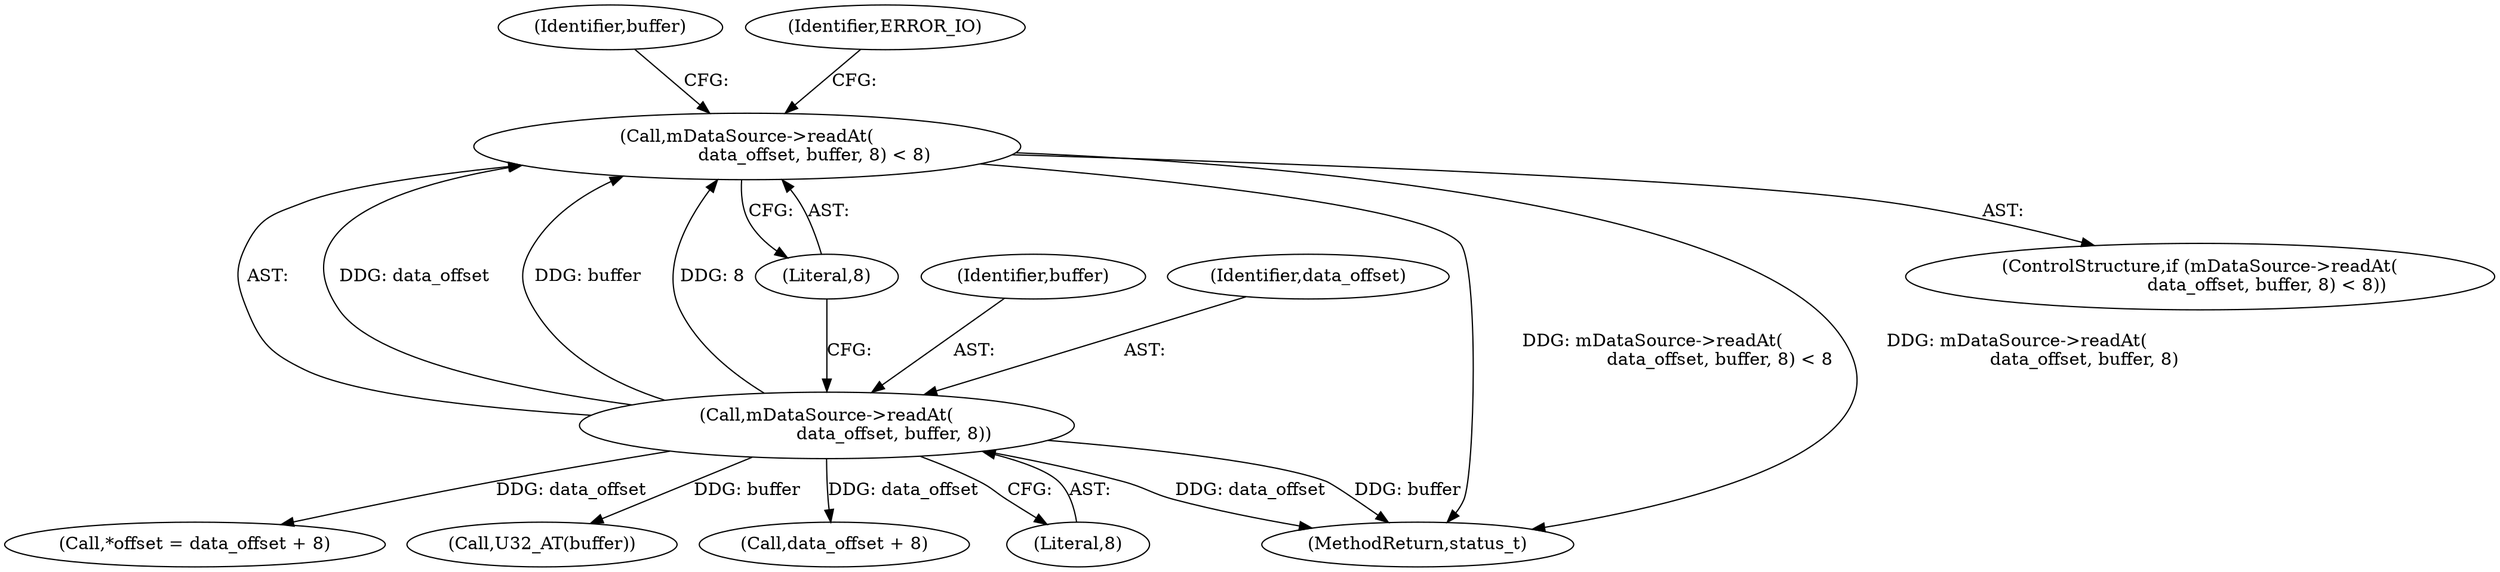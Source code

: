 digraph "0_Android_8a3a2f6ea7defe1a81bb32b3c9f3537f84749b9d@API" {
"1001567" [label="(Call,mDataSource->readAt(\n                        data_offset, buffer, 8) < 8)"];
"1001568" [label="(Call,mDataSource->readAt(\n                        data_offset, buffer, 8))"];
"1001579" [label="(Identifier,buffer)"];
"1001575" [label="(Identifier,ERROR_IO)"];
"1001572" [label="(Literal,8)"];
"1001635" [label="(Call,*offset = data_offset + 8)"];
"1001570" [label="(Identifier,buffer)"];
"1001569" [label="(Identifier,data_offset)"];
"1001567" [label="(Call,mDataSource->readAt(\n                        data_offset, buffer, 8) < 8)"];
"1001578" [label="(Call,U32_AT(buffer))"];
"1001568" [label="(Call,mDataSource->readAt(\n                        data_offset, buffer, 8))"];
"1001566" [label="(ControlStructure,if (mDataSource->readAt(\n                        data_offset, buffer, 8) < 8))"];
"1001638" [label="(Call,data_offset + 8)"];
"1001571" [label="(Literal,8)"];
"1003903" [label="(MethodReturn,status_t)"];
"1001567" -> "1001566"  [label="AST: "];
"1001567" -> "1001572"  [label="CFG: "];
"1001568" -> "1001567"  [label="AST: "];
"1001572" -> "1001567"  [label="AST: "];
"1001575" -> "1001567"  [label="CFG: "];
"1001579" -> "1001567"  [label="CFG: "];
"1001567" -> "1003903"  [label="DDG: mDataSource->readAt(\n                        data_offset, buffer, 8) < 8"];
"1001567" -> "1003903"  [label="DDG: mDataSource->readAt(\n                        data_offset, buffer, 8)"];
"1001568" -> "1001567"  [label="DDG: data_offset"];
"1001568" -> "1001567"  [label="DDG: buffer"];
"1001568" -> "1001567"  [label="DDG: 8"];
"1001568" -> "1001571"  [label="CFG: "];
"1001569" -> "1001568"  [label="AST: "];
"1001570" -> "1001568"  [label="AST: "];
"1001571" -> "1001568"  [label="AST: "];
"1001572" -> "1001568"  [label="CFG: "];
"1001568" -> "1003903"  [label="DDG: data_offset"];
"1001568" -> "1003903"  [label="DDG: buffer"];
"1001568" -> "1001578"  [label="DDG: buffer"];
"1001568" -> "1001635"  [label="DDG: data_offset"];
"1001568" -> "1001638"  [label="DDG: data_offset"];
}
